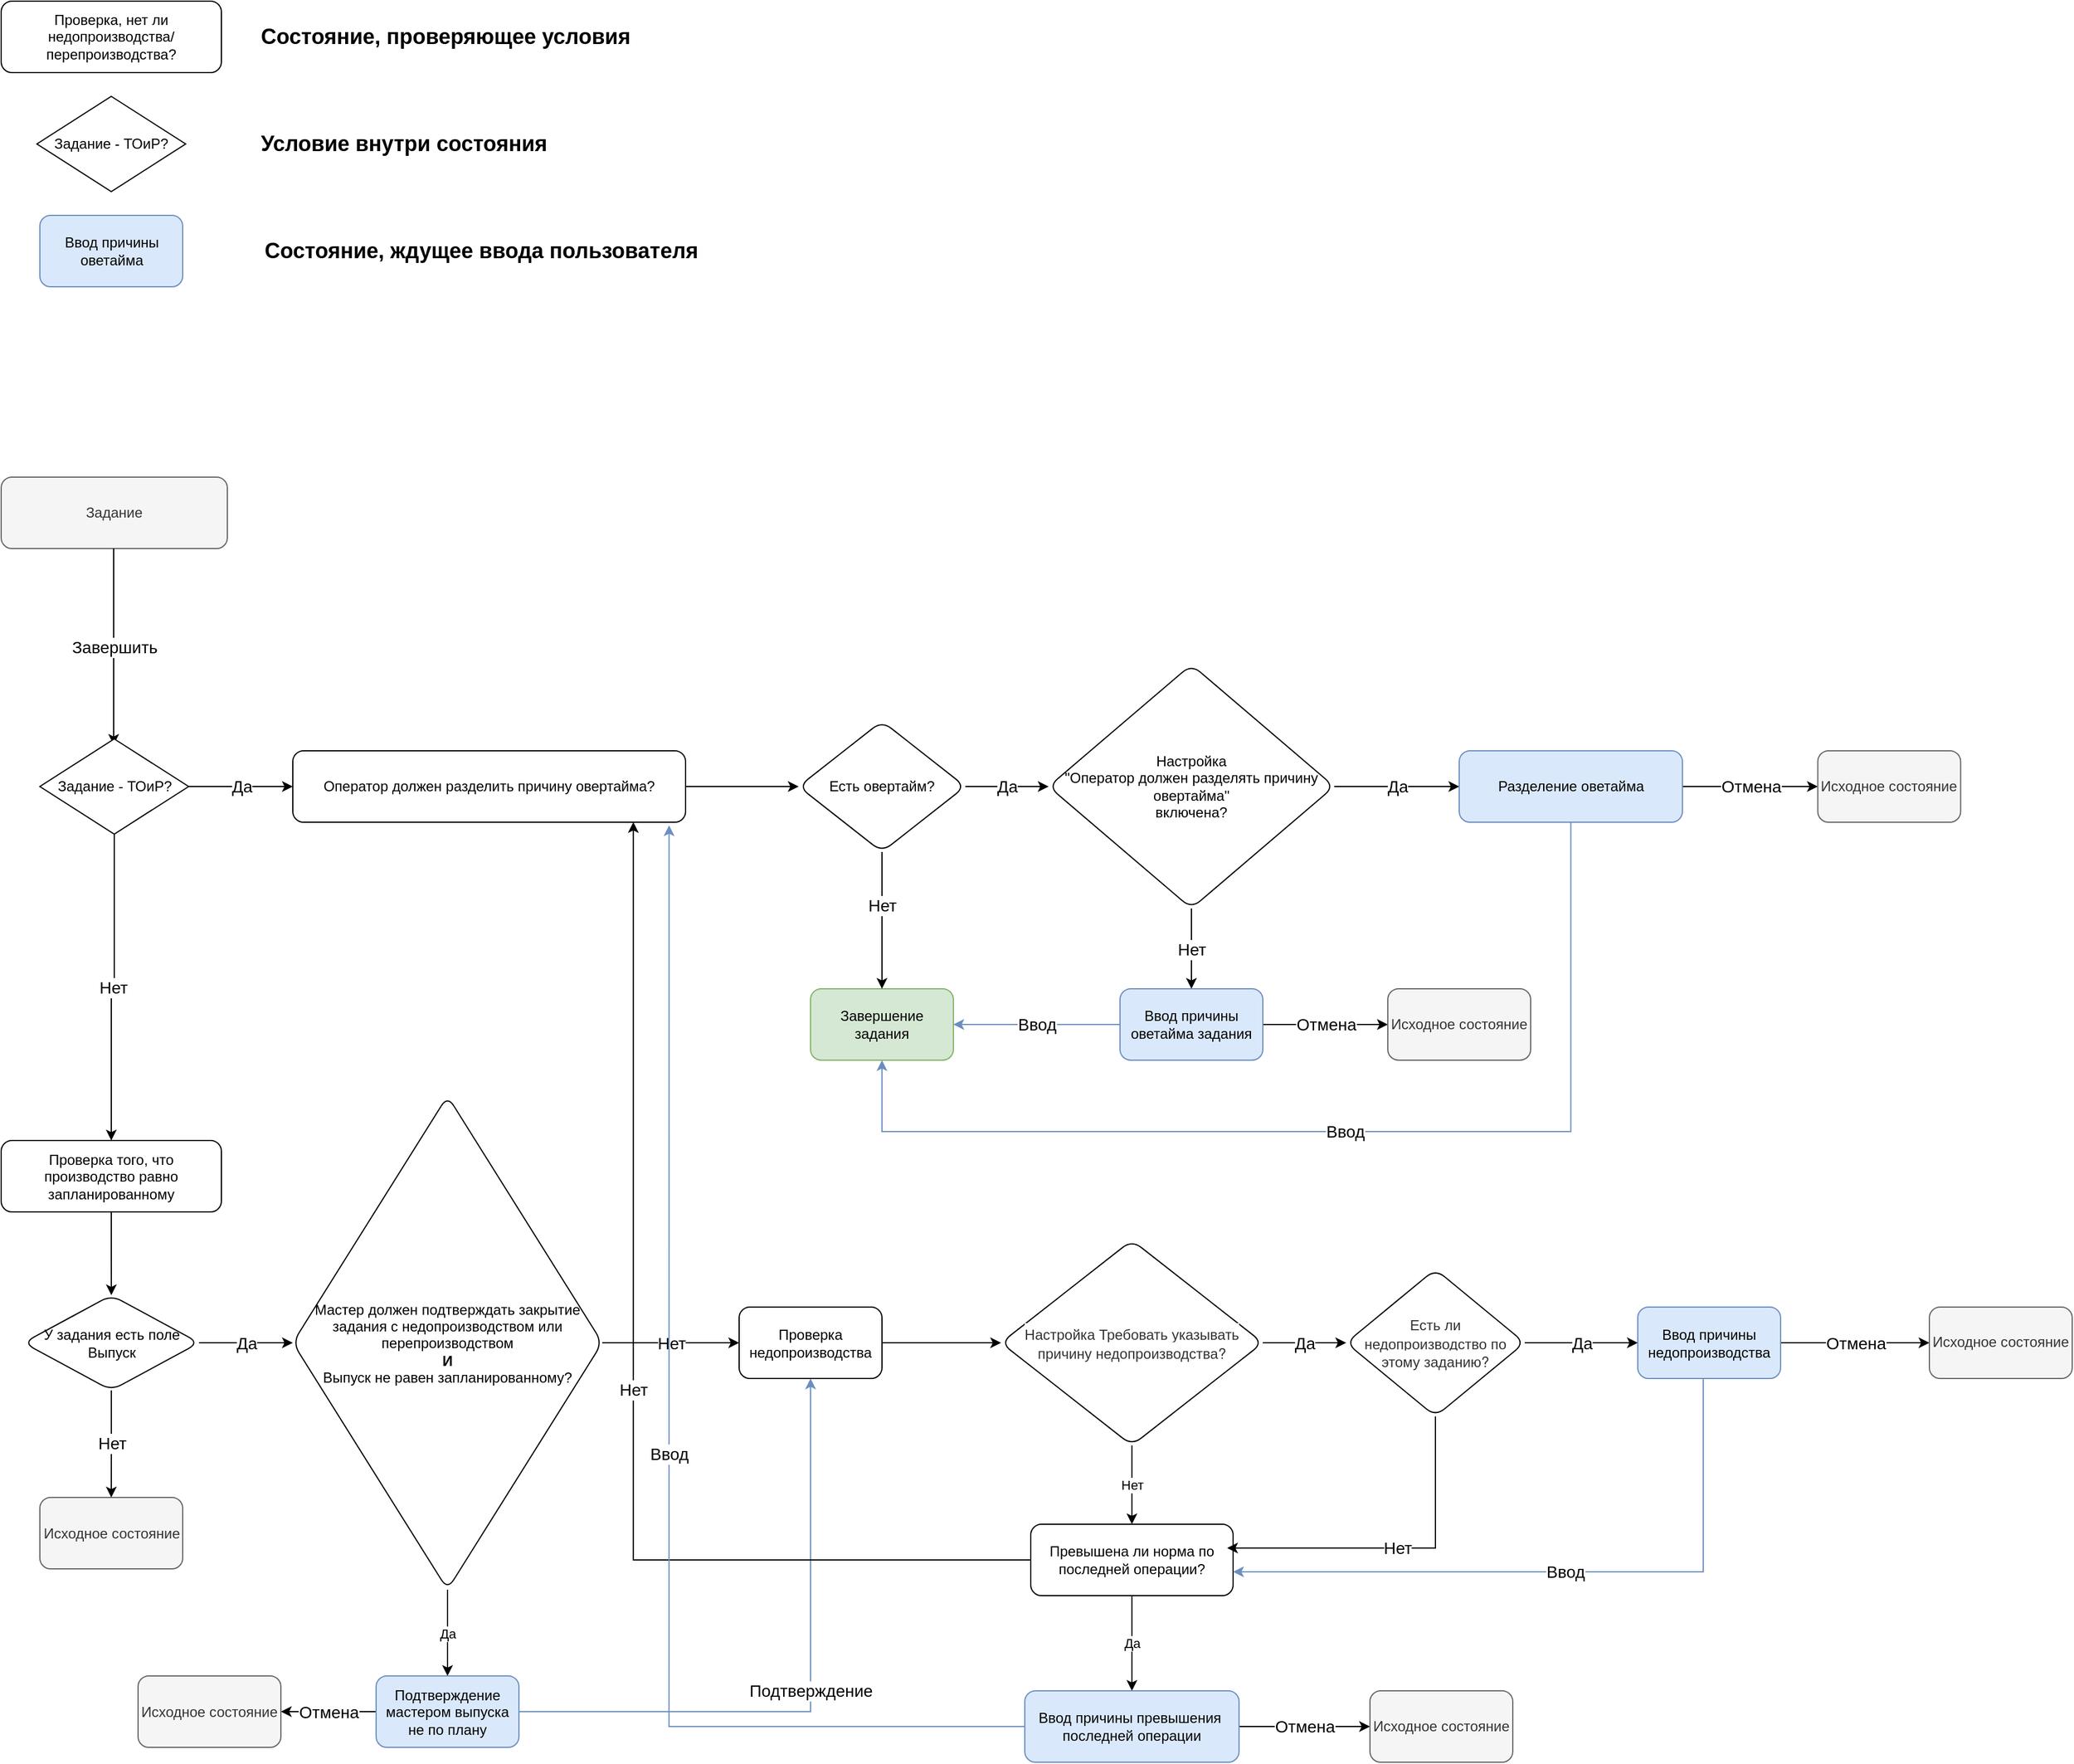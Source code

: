 <mxfile version="20.5.1" type="github">
  <diagram id="wsY2lKpN4-8B16u1lQ9g" name="Complete job">
    <mxGraphModel dx="2585" dy="2529" grid="1" gridSize="10" guides="1" tooltips="1" connect="1" arrows="1" fold="1" page="1" pageScale="1" pageWidth="850" pageHeight="1100" math="0" shadow="0">
      <root>
        <mxCell id="0" />
        <mxCell id="1" parent="0" />
        <mxCell id="pmpArDnH6loK2Ls61LQW-1" value="Задание" style="rounded=1;whiteSpace=wrap;html=1;fillColor=#f5f5f5;fontColor=#333333;strokeColor=#666666;" vertex="1" parent="1">
          <mxGeometry x="50" y="30" width="190" height="60" as="geometry" />
        </mxCell>
        <mxCell id="pmpArDnH6loK2Ls61LQW-2" value="Завершить" style="endArrow=classic;html=1;rounded=0;exitX=0.5;exitY=1;exitDx=0;exitDy=0;entryX=0.5;entryY=0;entryDx=0;entryDy=0;fontSize=14;" edge="1" parent="1">
          <mxGeometry width="50" height="50" relative="1" as="geometry">
            <mxPoint x="144.5" y="90" as="sourcePoint" />
            <mxPoint x="144.5" y="255" as="targetPoint" />
          </mxGeometry>
        </mxCell>
        <mxCell id="pmpArDnH6loK2Ls61LQW-8" value="Да" style="edgeStyle=orthogonalEdgeStyle;rounded=0;orthogonalLoop=1;jettySize=auto;html=1;fontSize=14;" edge="1" parent="1" source="pmpArDnH6loK2Ls61LQW-4" target="pmpArDnH6loK2Ls61LQW-7">
          <mxGeometry relative="1" as="geometry" />
        </mxCell>
        <mxCell id="pmpArDnH6loK2Ls61LQW-32" value="Нет" style="edgeStyle=orthogonalEdgeStyle;rounded=0;orthogonalLoop=1;jettySize=auto;html=1;fontSize=14;" edge="1" parent="1" source="pmpArDnH6loK2Ls61LQW-4" target="pmpArDnH6loK2Ls61LQW-31">
          <mxGeometry relative="1" as="geometry" />
        </mxCell>
        <mxCell id="pmpArDnH6loK2Ls61LQW-4" value="Задание - ТОиР?" style="rhombus;whiteSpace=wrap;html=1;" vertex="1" parent="1">
          <mxGeometry x="82.5" y="250" width="125" height="80" as="geometry" />
        </mxCell>
        <mxCell id="pmpArDnH6loK2Ls61LQW-48" value="" style="edgeStyle=orthogonalEdgeStyle;rounded=0;orthogonalLoop=1;jettySize=auto;html=1;fontSize=14;" edge="1" parent="1" source="pmpArDnH6loK2Ls61LQW-7" target="pmpArDnH6loK2Ls61LQW-47">
          <mxGeometry relative="1" as="geometry" />
        </mxCell>
        <mxCell id="pmpArDnH6loK2Ls61LQW-7" value="Оператор должен разделить причину овертайма?" style="rounded=1;whiteSpace=wrap;html=1;" vertex="1" parent="1">
          <mxGeometry x="295" y="260" width="330" height="60" as="geometry" />
        </mxCell>
        <mxCell id="pmpArDnH6loK2Ls61LQW-23" value="Да" style="edgeStyle=orthogonalEdgeStyle;rounded=0;orthogonalLoop=1;jettySize=auto;html=1;exitX=1;exitY=0.5;exitDx=0;exitDy=0;fontSize=14;" edge="1" parent="1" source="pmpArDnH6loK2Ls61LQW-49" target="pmpArDnH6loK2Ls61LQW-22">
          <mxGeometry relative="1" as="geometry">
            <mxPoint x="878.75" y="440" as="sourcePoint" />
          </mxGeometry>
        </mxCell>
        <mxCell id="pmpArDnH6loK2Ls61LQW-85" value="Ввод" style="edgeStyle=orthogonalEdgeStyle;rounded=0;orthogonalLoop=1;jettySize=auto;html=1;entryX=0.5;entryY=1;entryDx=0;entryDy=0;fontSize=14;fillColor=#dae8fc;strokeColor=#6c8ebf;" edge="1" parent="1" source="pmpArDnH6loK2Ls61LQW-22" target="pmpArDnH6loK2Ls61LQW-26">
          <mxGeometry relative="1" as="geometry">
            <Array as="points">
              <mxPoint x="1369" y="580" />
              <mxPoint x="790" y="580" />
            </Array>
          </mxGeometry>
        </mxCell>
        <mxCell id="pmpArDnH6loK2Ls61LQW-90" value="Отмена" style="edgeStyle=orthogonalEdgeStyle;rounded=0;orthogonalLoop=1;jettySize=auto;html=1;shadow=0;fontSize=14;" edge="1" parent="1" source="pmpArDnH6loK2Ls61LQW-22" target="pmpArDnH6loK2Ls61LQW-89">
          <mxGeometry relative="1" as="geometry" />
        </mxCell>
        <mxCell id="pmpArDnH6loK2Ls61LQW-22" value="Разделение оветайма" style="rounded=1;whiteSpace=wrap;html=1;strokeColor=#6C8EBF;fillColor=#DAE8FC;" vertex="1" parent="1">
          <mxGeometry x="1275" y="260" width="187.5" height="60" as="geometry" />
        </mxCell>
        <mxCell id="pmpArDnH6loK2Ls61LQW-26" value="Завершение задания" style="whiteSpace=wrap;html=1;rounded=1;fillColor=#d5e8d4;strokeColor=#82b366;" vertex="1" parent="1">
          <mxGeometry x="730" y="460" width="120" height="60" as="geometry" />
        </mxCell>
        <mxCell id="pmpArDnH6loK2Ls61LQW-36" value="" style="edgeStyle=orthogonalEdgeStyle;rounded=0;orthogonalLoop=1;jettySize=auto;html=1;fontSize=14;" edge="1" parent="1" source="pmpArDnH6loK2Ls61LQW-31" target="pmpArDnH6loK2Ls61LQW-35">
          <mxGeometry relative="1" as="geometry" />
        </mxCell>
        <mxCell id="pmpArDnH6loK2Ls61LQW-31" value="Проверка того, что производство равно запланированному" style="rounded=1;whiteSpace=wrap;html=1;" vertex="1" parent="1">
          <mxGeometry x="50" y="587.5" width="185" height="60" as="geometry" />
        </mxCell>
        <mxCell id="pmpArDnH6loK2Ls61LQW-38" value="Да" style="edgeStyle=orthogonalEdgeStyle;rounded=0;orthogonalLoop=1;jettySize=auto;html=1;fontSize=14;" edge="1" parent="1" source="pmpArDnH6loK2Ls61LQW-35" target="pmpArDnH6loK2Ls61LQW-37">
          <mxGeometry relative="1" as="geometry" />
        </mxCell>
        <mxCell id="pmpArDnH6loK2Ls61LQW-98" value="Нет" style="edgeStyle=orthogonalEdgeStyle;rounded=0;orthogonalLoop=1;jettySize=auto;html=1;shadow=0;fontSize=14;" edge="1" parent="1" source="pmpArDnH6loK2Ls61LQW-35" target="pmpArDnH6loK2Ls61LQW-97">
          <mxGeometry relative="1" as="geometry" />
        </mxCell>
        <mxCell id="pmpArDnH6loK2Ls61LQW-35" value="У задания есть поле Выпуск" style="rhombus;whiteSpace=wrap;html=1;rounded=1;" vertex="1" parent="1">
          <mxGeometry x="68.75" y="717.5" width="147.5" height="80" as="geometry" />
        </mxCell>
        <mxCell id="pmpArDnH6loK2Ls61LQW-42" value="Да" style="edgeStyle=orthogonalEdgeStyle;rounded=0;orthogonalLoop=1;jettySize=auto;html=1;" edge="1" parent="1" source="pmpArDnH6loK2Ls61LQW-37" target="pmpArDnH6loK2Ls61LQW-41">
          <mxGeometry relative="1" as="geometry" />
        </mxCell>
        <mxCell id="pmpArDnH6loK2Ls61LQW-45" value="Нет" style="edgeStyle=orthogonalEdgeStyle;rounded=0;orthogonalLoop=1;jettySize=auto;html=1;fontSize=14;" edge="1" parent="1" source="pmpArDnH6loK2Ls61LQW-37" target="pmpArDnH6loK2Ls61LQW-44">
          <mxGeometry relative="1" as="geometry" />
        </mxCell>
        <mxCell id="pmpArDnH6loK2Ls61LQW-37" value="Мастер должен подтверждать закрытие задания с недопроизводством или перепроизводством&lt;br&gt;&lt;b&gt;И&lt;/b&gt;&lt;br&gt;Выпуск не равен запланированному?" style="rhombus;whiteSpace=wrap;html=1;rounded=1;" vertex="1" parent="1">
          <mxGeometry x="295" y="550" width="260" height="415" as="geometry" />
        </mxCell>
        <mxCell id="pmpArDnH6loK2Ls61LQW-86" value="Подтверждение" style="edgeStyle=orthogonalEdgeStyle;rounded=0;orthogonalLoop=1;jettySize=auto;html=1;entryX=0.5;entryY=1;entryDx=0;entryDy=0;shadow=0;fontSize=14;fillColor=#dae8fc;strokeColor=#6c8ebf;" edge="1" parent="1" source="pmpArDnH6loK2Ls61LQW-41" target="pmpArDnH6loK2Ls61LQW-44">
          <mxGeometry relative="1" as="geometry" />
        </mxCell>
        <mxCell id="pmpArDnH6loK2Ls61LQW-94" value="Отмена" style="edgeStyle=orthogonalEdgeStyle;rounded=0;orthogonalLoop=1;jettySize=auto;html=1;shadow=0;fontSize=14;" edge="1" parent="1" source="pmpArDnH6loK2Ls61LQW-41" target="pmpArDnH6loK2Ls61LQW-93">
          <mxGeometry relative="1" as="geometry" />
        </mxCell>
        <mxCell id="pmpArDnH6loK2Ls61LQW-41" value="Подтверждение мастером выпуска не по плану" style="whiteSpace=wrap;html=1;rounded=1;fillColor=#dae8fc;strokeColor=#6c8ebf;" vertex="1" parent="1">
          <mxGeometry x="365" y="1037.5" width="120" height="60" as="geometry" />
        </mxCell>
        <mxCell id="pmpArDnH6loK2Ls61LQW-62" value="" style="edgeStyle=orthogonalEdgeStyle;rounded=0;orthogonalLoop=1;jettySize=auto;html=1;fontSize=14;" edge="1" parent="1" source="pmpArDnH6loK2Ls61LQW-44" target="pmpArDnH6loK2Ls61LQW-61">
          <mxGeometry relative="1" as="geometry" />
        </mxCell>
        <mxCell id="pmpArDnH6loK2Ls61LQW-44" value="Проверка недопроизводства" style="whiteSpace=wrap;html=1;rounded=1;comic=0;" vertex="1" parent="1">
          <mxGeometry x="670" y="727.5" width="120" height="60" as="geometry" />
        </mxCell>
        <mxCell id="pmpArDnH6loK2Ls61LQW-50" value="Да" style="edgeStyle=orthogonalEdgeStyle;rounded=0;orthogonalLoop=1;jettySize=auto;html=1;fontSize=14;" edge="1" parent="1" source="pmpArDnH6loK2Ls61LQW-47" target="pmpArDnH6loK2Ls61LQW-49">
          <mxGeometry relative="1" as="geometry" />
        </mxCell>
        <mxCell id="pmpArDnH6loK2Ls61LQW-54" value="" style="edgeStyle=orthogonalEdgeStyle;rounded=0;orthogonalLoop=1;jettySize=auto;html=1;entryX=0.5;entryY=0;entryDx=0;entryDy=0;exitX=0.5;exitY=1;exitDx=0;exitDy=0;fontSize=14;" edge="1" parent="1" source="pmpArDnH6loK2Ls61LQW-47" target="pmpArDnH6loK2Ls61LQW-26">
          <mxGeometry relative="1" as="geometry" />
        </mxCell>
        <mxCell id="pmpArDnH6loK2Ls61LQW-60" value="Нет" style="edgeLabel;html=1;align=center;verticalAlign=middle;resizable=0;points=[];fontSize=14;" vertex="1" connectable="0" parent="pmpArDnH6loK2Ls61LQW-54">
          <mxGeometry x="-0.219" relative="1" as="geometry">
            <mxPoint as="offset" />
          </mxGeometry>
        </mxCell>
        <mxCell id="pmpArDnH6loK2Ls61LQW-47" value="Есть овертайм?" style="rhombus;whiteSpace=wrap;html=1;rounded=1;" vertex="1" parent="1">
          <mxGeometry x="720" y="235" width="140" height="110" as="geometry" />
        </mxCell>
        <mxCell id="pmpArDnH6loK2Ls61LQW-58" value="Нет" style="edgeStyle=orthogonalEdgeStyle;rounded=0;orthogonalLoop=1;jettySize=auto;html=1;fontSize=14;" edge="1" parent="1" source="pmpArDnH6loK2Ls61LQW-49" target="pmpArDnH6loK2Ls61LQW-57">
          <mxGeometry relative="1" as="geometry" />
        </mxCell>
        <mxCell id="pmpArDnH6loK2Ls61LQW-49" value="Настройка &lt;br&gt;&quot;Оператор должен разделять причину овертайма&quot; &lt;br&gt;включена?" style="rhombus;whiteSpace=wrap;html=1;rounded=1;" vertex="1" parent="1">
          <mxGeometry x="930" y="187.5" width="240" height="205" as="geometry" />
        </mxCell>
        <mxCell id="pmpArDnH6loK2Ls61LQW-84" value="Ввод" style="edgeStyle=orthogonalEdgeStyle;rounded=0;orthogonalLoop=1;jettySize=auto;html=1;fontSize=14;fillColor=#dae8fc;strokeColor=#6c8ebf;shadow=0;" edge="1" parent="1" source="pmpArDnH6loK2Ls61LQW-57" target="pmpArDnH6loK2Ls61LQW-26">
          <mxGeometry relative="1" as="geometry" />
        </mxCell>
        <mxCell id="pmpArDnH6loK2Ls61LQW-92" value="Отмена" style="edgeStyle=orthogonalEdgeStyle;rounded=0;orthogonalLoop=1;jettySize=auto;html=1;shadow=0;fontSize=14;" edge="1" parent="1" source="pmpArDnH6loK2Ls61LQW-57" target="pmpArDnH6loK2Ls61LQW-91">
          <mxGeometry relative="1" as="geometry" />
        </mxCell>
        <mxCell id="pmpArDnH6loK2Ls61LQW-57" value="Ввод причины оветайма задания" style="whiteSpace=wrap;html=1;rounded=1;fillColor=#DAE8FC;strokeColor=#6C8EBF;" vertex="1" parent="1">
          <mxGeometry x="990" y="460" width="120" height="60" as="geometry" />
        </mxCell>
        <mxCell id="pmpArDnH6loK2Ls61LQW-64" value="Нет" style="edgeStyle=orthogonalEdgeStyle;rounded=0;orthogonalLoop=1;jettySize=auto;html=1;" edge="1" parent="1" source="pmpArDnH6loK2Ls61LQW-61" target="pmpArDnH6loK2Ls61LQW-63">
          <mxGeometry relative="1" as="geometry" />
        </mxCell>
        <mxCell id="pmpArDnH6loK2Ls61LQW-66" value="Да" style="edgeStyle=orthogonalEdgeStyle;rounded=0;orthogonalLoop=1;jettySize=auto;html=1;fontSize=14;" edge="1" parent="1" source="pmpArDnH6loK2Ls61LQW-61" target="pmpArDnH6loK2Ls61LQW-65">
          <mxGeometry relative="1" as="geometry" />
        </mxCell>
        <mxCell id="pmpArDnH6loK2Ls61LQW-61" value="&lt;span style=&quot;color: rgb(51, 51, 51); font-family: &amp;quot;Helvetica Neue&amp;quot;, Helvetica, Arial, sans-serif; text-align: left; background-color: rgb(255, 255, 255);&quot;&gt;Настройка Требовать указывать причину недопроизводства?&lt;/span&gt;" style="rhombus;whiteSpace=wrap;html=1;rounded=1;comic=0;" vertex="1" parent="1">
          <mxGeometry x="890" y="671.25" width="220" height="172.5" as="geometry" />
        </mxCell>
        <mxCell id="pmpArDnH6loK2Ls61LQW-74" value="Да" style="edgeStyle=orthogonalEdgeStyle;rounded=0;orthogonalLoop=1;jettySize=auto;html=1;" edge="1" parent="1" source="pmpArDnH6loK2Ls61LQW-63" target="pmpArDnH6loK2Ls61LQW-73">
          <mxGeometry relative="1" as="geometry" />
        </mxCell>
        <mxCell id="pmpArDnH6loK2Ls61LQW-76" value="Нет" style="edgeStyle=orthogonalEdgeStyle;rounded=0;orthogonalLoop=1;jettySize=auto;html=1;entryX=0.867;entryY=0.998;entryDx=0;entryDy=0;entryPerimeter=0;fontSize=14;" edge="1" parent="1" source="pmpArDnH6loK2Ls61LQW-63" target="pmpArDnH6loK2Ls61LQW-7">
          <mxGeometry relative="1" as="geometry">
            <mxPoint x="810" y="940" as="targetPoint" />
          </mxGeometry>
        </mxCell>
        <mxCell id="pmpArDnH6loK2Ls61LQW-63" value="Превышена ли норма по последней операции?" style="whiteSpace=wrap;html=1;rounded=1;comic=0;" vertex="1" parent="1">
          <mxGeometry x="915" y="910" width="170" height="60" as="geometry" />
        </mxCell>
        <mxCell id="pmpArDnH6loK2Ls61LQW-68" value="Да" style="edgeStyle=orthogonalEdgeStyle;rounded=0;orthogonalLoop=1;jettySize=auto;html=1;fontSize=14;" edge="1" parent="1" source="pmpArDnH6loK2Ls61LQW-65" target="pmpArDnH6loK2Ls61LQW-67">
          <mxGeometry relative="1" as="geometry" />
        </mxCell>
        <mxCell id="pmpArDnH6loK2Ls61LQW-69" value="Нет" style="edgeStyle=orthogonalEdgeStyle;rounded=0;orthogonalLoop=1;jettySize=auto;html=1;exitX=0.5;exitY=1;exitDx=0;exitDy=0;fontSize=14;" edge="1" parent="1" source="pmpArDnH6loK2Ls61LQW-65">
          <mxGeometry relative="1" as="geometry">
            <mxPoint x="1220" y="870" as="sourcePoint" />
            <mxPoint x="1080" y="930" as="targetPoint" />
            <Array as="points">
              <mxPoint x="1255" y="930" />
              <mxPoint x="1085" y="930" />
            </Array>
          </mxGeometry>
        </mxCell>
        <mxCell id="pmpArDnH6loK2Ls61LQW-65" value="&lt;span style=&quot;color: rgb(51, 51, 51); font-family: &amp;quot;Helvetica Neue&amp;quot;, Helvetica, Arial, sans-serif; text-align: left; background-color: rgb(255, 255, 255);&quot;&gt;Есть ли недопроизводство по этому заданию?&lt;/span&gt;" style="rhombus;whiteSpace=wrap;html=1;rounded=1;comic=0;" vertex="1" parent="1">
          <mxGeometry x="1180" y="695.63" width="150" height="123.75" as="geometry" />
        </mxCell>
        <mxCell id="pmpArDnH6loK2Ls61LQW-72" value="Ввод" style="edgeStyle=orthogonalEdgeStyle;rounded=0;orthogonalLoop=1;jettySize=auto;html=1;fontSize=14;fillColor=#dae8fc;strokeColor=#6c8ebf;" edge="1" parent="1" source="pmpArDnH6loK2Ls61LQW-67" target="pmpArDnH6loK2Ls61LQW-63">
          <mxGeometry relative="1" as="geometry">
            <Array as="points">
              <mxPoint x="1480" y="950" />
            </Array>
          </mxGeometry>
        </mxCell>
        <mxCell id="pmpArDnH6loK2Ls61LQW-88" value="Отмена" style="edgeStyle=orthogonalEdgeStyle;rounded=0;orthogonalLoop=1;jettySize=auto;html=1;shadow=0;fontSize=14;" edge="1" parent="1" source="pmpArDnH6loK2Ls61LQW-67" target="pmpArDnH6loK2Ls61LQW-87">
          <mxGeometry relative="1" as="geometry" />
        </mxCell>
        <mxCell id="pmpArDnH6loK2Ls61LQW-67" value="Ввод причины недопроизводства" style="whiteSpace=wrap;html=1;rounded=1;comic=0;fillColor=#dae8fc;strokeColor=#6c8ebf;" vertex="1" parent="1">
          <mxGeometry x="1425" y="727.505" width="120" height="60" as="geometry" />
        </mxCell>
        <mxCell id="pmpArDnH6loK2Ls61LQW-77" value="Ввод" style="edgeStyle=orthogonalEdgeStyle;rounded=0;orthogonalLoop=1;jettySize=auto;html=1;entryX=0.958;entryY=1.044;entryDx=0;entryDy=0;entryPerimeter=0;fontSize=14;fillColor=#dae8fc;strokeColor=#6c8ebf;" edge="1" parent="1" source="pmpArDnH6loK2Ls61LQW-73" target="pmpArDnH6loK2Ls61LQW-7">
          <mxGeometry relative="1" as="geometry">
            <mxPoint x="610" y="350" as="targetPoint" />
          </mxGeometry>
        </mxCell>
        <mxCell id="pmpArDnH6loK2Ls61LQW-96" value="Отмена" style="edgeStyle=orthogonalEdgeStyle;rounded=0;orthogonalLoop=1;jettySize=auto;html=1;shadow=0;fontSize=14;" edge="1" parent="1" source="pmpArDnH6loK2Ls61LQW-73" target="pmpArDnH6loK2Ls61LQW-95">
          <mxGeometry relative="1" as="geometry" />
        </mxCell>
        <mxCell id="pmpArDnH6loK2Ls61LQW-73" value="Ввод причины превышения&amp;nbsp; последней операции" style="whiteSpace=wrap;html=1;rounded=1;comic=0;fillColor=#dae8fc;strokeColor=#6c8ebf;" vertex="1" parent="1">
          <mxGeometry x="910" y="1050" width="180" height="60" as="geometry" />
        </mxCell>
        <mxCell id="pmpArDnH6loK2Ls61LQW-78" value="Проверка, нет ли недопроизводства/перепроизводства?" style="rounded=1;whiteSpace=wrap;html=1;" vertex="1" parent="1">
          <mxGeometry x="50" y="-370" width="185" height="60" as="geometry" />
        </mxCell>
        <mxCell id="pmpArDnH6loK2Ls61LQW-79" value="Состояние, проверяющее условия" style="text;html=1;align=center;verticalAlign=middle;resizable=0;points=[];autosize=1;strokeColor=none;fillColor=none;fontStyle=1;fontSize=18;" vertex="1" parent="1">
          <mxGeometry x="257.5" y="-360" width="330" height="40" as="geometry" />
        </mxCell>
        <mxCell id="pmpArDnH6loK2Ls61LQW-80" value="Задание - ТОиР?" style="rhombus;whiteSpace=wrap;html=1;" vertex="1" parent="1">
          <mxGeometry x="80" y="-290" width="125" height="80" as="geometry" />
        </mxCell>
        <mxCell id="pmpArDnH6loK2Ls61LQW-81" value="Условие внутри состояния" style="text;html=1;align=center;verticalAlign=middle;resizable=0;points=[];autosize=1;strokeColor=none;fillColor=none;fontStyle=1;fontSize=18;" vertex="1" parent="1">
          <mxGeometry x="257.5" y="-270" width="260" height="40" as="geometry" />
        </mxCell>
        <mxCell id="pmpArDnH6loK2Ls61LQW-82" value="Ввод причины оветайма" style="whiteSpace=wrap;html=1;rounded=1;fillColor=#DAE8FC;strokeColor=#6C8EBF;" vertex="1" parent="1">
          <mxGeometry x="82.5" y="-190" width="120" height="60" as="geometry" />
        </mxCell>
        <mxCell id="pmpArDnH6loK2Ls61LQW-83" value="Состояние, ждущее ввода пользователя" style="text;html=1;align=center;verticalAlign=middle;resizable=0;points=[];autosize=1;strokeColor=none;fillColor=none;fontStyle=1;fontSize=18;" vertex="1" parent="1">
          <mxGeometry x="257.5" y="-180" width="390" height="40" as="geometry" />
        </mxCell>
        <mxCell id="pmpArDnH6loK2Ls61LQW-87" value="Исходное состояние" style="whiteSpace=wrap;html=1;fillColor=#f5f5f5;strokeColor=#666666;rounded=1;comic=0;fontColor=#333333;" vertex="1" parent="1">
          <mxGeometry x="1670" y="727.495" width="120" height="60" as="geometry" />
        </mxCell>
        <mxCell id="pmpArDnH6loK2Ls61LQW-89" value="Исходное состояние" style="whiteSpace=wrap;html=1;fillColor=#f5f5f5;strokeColor=#666666;rounded=1;fontColor=#333333;comic=0;" vertex="1" parent="1">
          <mxGeometry x="1576.25" y="260" width="120" height="60" as="geometry" />
        </mxCell>
        <mxCell id="pmpArDnH6loK2Ls61LQW-91" value="Исходное состояние" style="whiteSpace=wrap;html=1;fillColor=#f5f5f5;strokeColor=#666666;rounded=1;fontColor=#333333;" vertex="1" parent="1">
          <mxGeometry x="1215" y="460" width="120" height="60" as="geometry" />
        </mxCell>
        <mxCell id="pmpArDnH6loK2Ls61LQW-93" value="Исходное состояние" style="whiteSpace=wrap;html=1;fillColor=#f5f5f5;strokeColor=#666666;rounded=1;fontColor=#333333;" vertex="1" parent="1">
          <mxGeometry x="165" y="1037.5" width="120" height="60" as="geometry" />
        </mxCell>
        <mxCell id="pmpArDnH6loK2Ls61LQW-95" value="Исходное состояние" style="whiteSpace=wrap;html=1;fillColor=#f5f5f5;strokeColor=#666666;rounded=1;comic=0;fontColor=#333333;" vertex="1" parent="1">
          <mxGeometry x="1200" y="1050" width="120" height="60" as="geometry" />
        </mxCell>
        <mxCell id="pmpArDnH6loK2Ls61LQW-97" value="Исходное состояние" style="whiteSpace=wrap;html=1;rounded=1;fillColor=#f5f5f5;fontColor=#333333;strokeColor=#666666;" vertex="1" parent="1">
          <mxGeometry x="82.5" y="887.5" width="120" height="60" as="geometry" />
        </mxCell>
      </root>
    </mxGraphModel>
  </diagram>
</mxfile>
